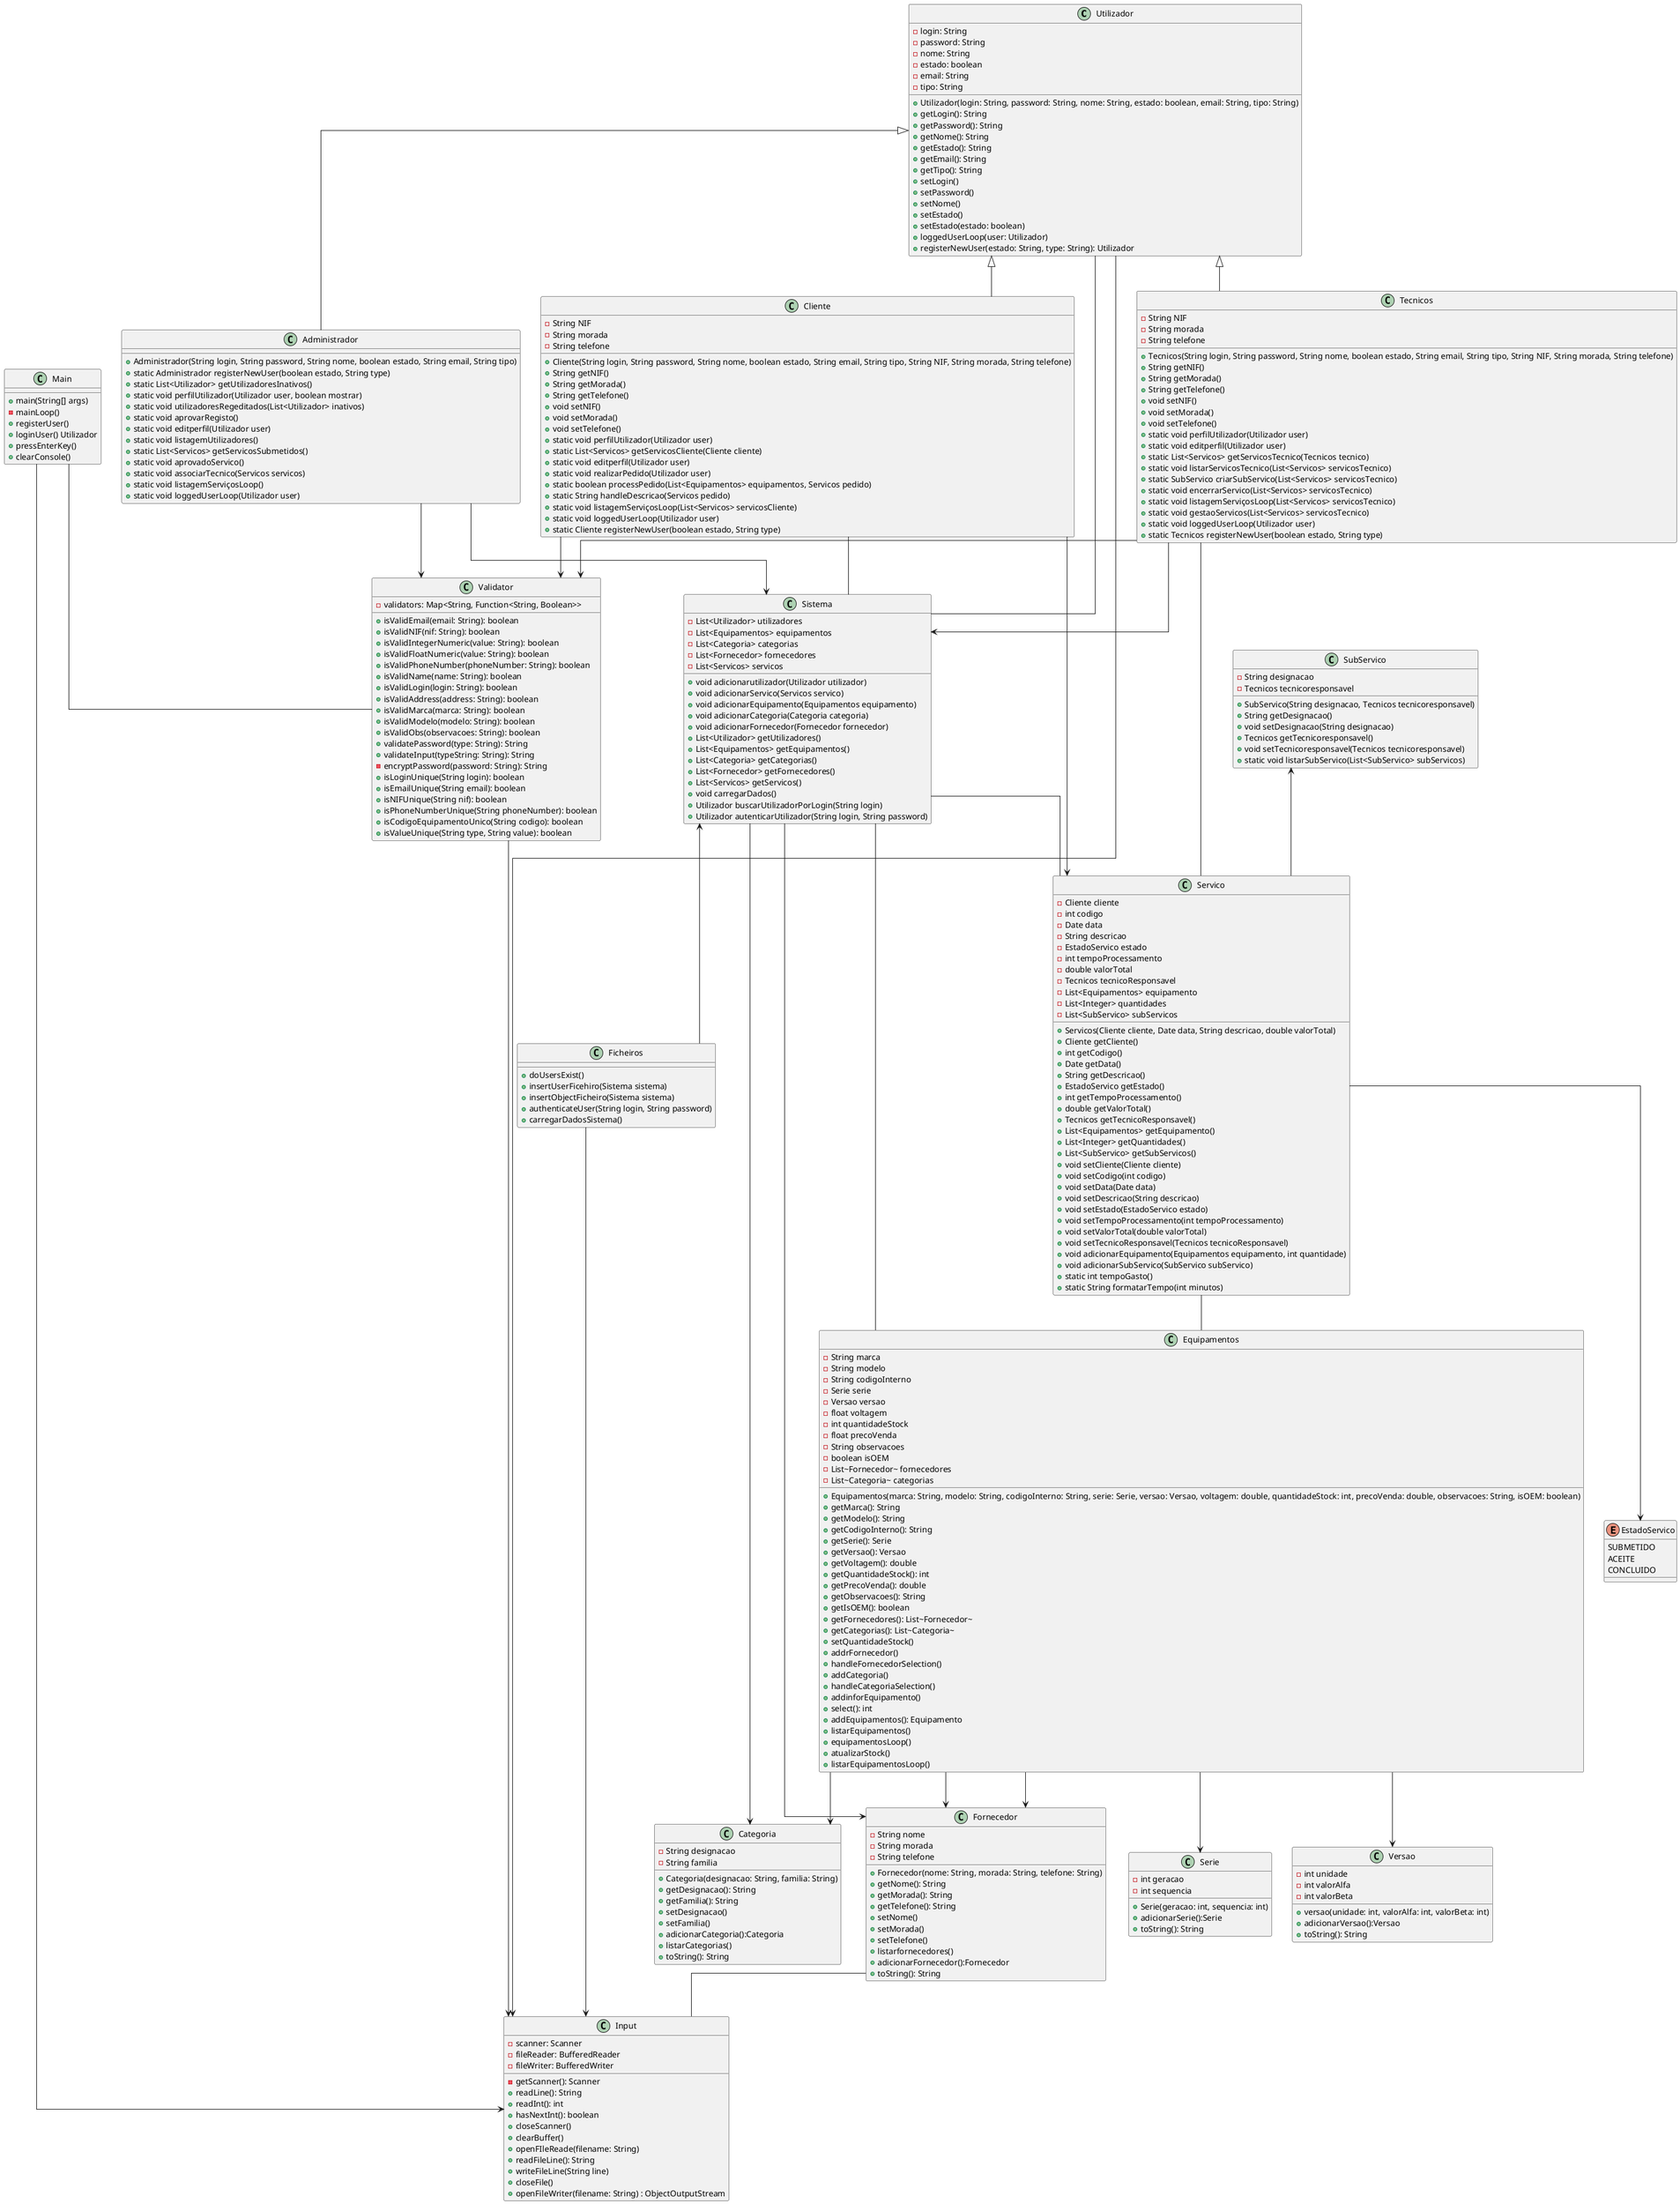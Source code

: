 @startuml diagrama
skinparam Linetype ortho
class Utilizador {
  - login: String
  - password: String
  - nome: String
  - estado: boolean
  - email: String
  - tipo: String

  + Utilizador(login: String, password: String, nome: String, estado: boolean, email: String, tipo: String)
  + getLogin(): String
  + getPassword(): String
  + getNome(): String
  + getEstado(): String
  + getEmail(): String
  + getTipo(): String
  + setLogin()
  + setPassword()
  + setNome()
  + setEstado()
  + setEstado(estado: boolean)
  + loggedUserLoop(user: Utilizador)
  + registerNewUser(estado: String, type: String): Utilizador
}

class Cliente extends Utilizador {
  - String NIF
  - String morada
  - String telefone

  + Cliente(String login, String password, String nome, boolean estado, String email, String tipo, String NIF, String morada, String telefone)
  + String getNIF()
  + String getMorada()
  + String getTelefone()
  + void setNIF()
  + void setMorada()
  + void setTelefone()
  + static void perfilUtilizador(Utilizador user)
  + static List<Servicos> getServicosCliente(Cliente cliente)
  + static void editperfil(Utilizador user)
  + static void realizarPedido(Utilizador user)
  + static boolean processPedido(List<Equipamentos> equipamentos, Servicos pedido)
  + static String handleDescricao(Servicos pedido)
  + static void listagemServiçosLoop(List<Servicos> servicosCliente)
  + static void loggedUserLoop(Utilizador user)
  + static Cliente registerNewUser(boolean estado, String type)
}

class Tecnicos extends Utilizador {
  - String NIF
  - String morada
  - String telefone

  + Tecnicos(String login, String password, String nome, boolean estado, String email, String tipo, String NIF, String morada, String telefone)
  + String getNIF()
  + String getMorada()
  + String getTelefone()
  + void setNIF()
  + void setMorada()
  + void setTelefone()
  + static void perfilUtilizador(Utilizador user)
  + static void editperfil(Utilizador user)
  + static List<Servicos> getServicosTecnico(Tecnicos tecnico)
  + static void listarServicosTecnico(List<Servicos> servicosTecnico)
  + static SubServico criarSubServico(List<Servicos> servicosTecnico)
  + static void encerrarServico(List<Servicos> servicosTecnico)
  + static void listagemServiçosLoop(List<Servicos> servicosTecnico)
  + static void gestaoServicos(List<Servicos> servicosTecnico)
  + static void loggedUserLoop(Utilizador user)
  + static Tecnicos registerNewUser(boolean estado, String type)
}

class Administrador extends Utilizador {
  + Administrador(String login, String password, String nome, boolean estado, String email, String tipo)
  + static Administrador registerNewUser(boolean estado, String type)
  + static List<Utilizador> getUtilizadoresInativos()
  + static void perfilUtilizador(Utilizador user, boolean mostrar)
  + static void utilizadoresRegeditados(List<Utilizador> inativos)
  + static void aprovarRegisto()
  + static void editperfil(Utilizador user)
  + static void listagemUtilizadores()
  + static List<Servicos> getServicosSubmetidos()
  + static void aprovadoServico()
  + static void associarTecnico(Servicos servicos)
  + static void listagemServiçosLoop()
  + static void loggedUserLoop(Utilizador user)
}

class Main {
        +main(String[] args)
        -mainLoop()
        +registerUser()
        +loginUser() Utilizador
        +pressEnterKey()
        +clearConsole()
}

class Validator {
  - validators: Map<String, Function<String, Boolean>>
  + isValidEmail(email: String): boolean
  + isValidNIF(nif: String): boolean
  + isValidIntegerNumeric(value: String): boolean
  + isValidFloatNumeric(value: String): boolean
  + isValidPhoneNumber(phoneNumber: String): boolean
  + isValidName(name: String): boolean
  + isValidLogin(login: String): boolean
  + isValidAddress(address: String): boolean
  + isValidMarca(marca: String): boolean
  + isValidModelo(modelo: String): boolean
  + isValidObs(observacoes: String): boolean
  + validatePassword(type: String): String
  + validateInput(typeString: String): String
  - encryptPassword(password: String): String
  + isLoginUnique(String login): boolean
  + isEmailUnique(String email): boolean
  + isNIFUnique(String nif): boolean
  + isPhoneNumberUnique(String phoneNumber): boolean
  + isCodigoEquipamentoUnico(String codigo): boolean
  + isValueUnique(String type, String value): boolean
}

class Ficheiros {
  + doUsersExist()
  + insertUserFicehiro(Sistema sistema)
  + insertObjectFicheiro(Sistema sistema)
  + authenticateUser(String login, String password)
  + carregarDadosSistema()
}

class Input {
  - scanner: Scanner
  - fileReader: BufferedReader
  - fileWriter: BufferedWriter
  - getScanner(): Scanner
  + readLine(): String
  + readInt(): int
  + hasNextInt(): boolean
  + closeScanner()
  + clearBuffer()
  + openFIleReade(filename: String)
  + readFileLine(): String
  + writeFileLine(String line)
  + closeFile()
  + openFileWriter(filename: String) : ObjectOutputStream
}

class Sistema {
  - List<Utilizador> utilizadores
  - List<Equipamentos> equipamentos
  - List<Categoria> categorias
  - List<Fornecedor> fornecedores
  - List<Servicos> servicos

  + void adicionarutilizador(Utilizador utilizador)
  + void adicionarServico(Servicos servico)
  + void adicionarEquipamento(Equipamentos equipamento)
  + void adicionarCategoria(Categoria categoria)
  + void adicionarFornecedor(Fornecedor fornecedor)
  + List<Utilizador> getUtilizadores()
  + List<Equipamentos> getEquipamentos()
  + List<Categoria> getCategorias()
  + List<Fornecedor> getFornecedores()
  + List<Servicos> getServicos()
  + void carregarDados()
  + Utilizador buscarUtilizadorPorLogin(String login)
  + Utilizador autenticarUtilizador(String login, String password)
}

enum EstadoServico {
    SUBMETIDO
    ACEITE
    CONCLUIDO
}

class Servico {
  - Cliente cliente
  - int codigo
  - Date data
  - String descricao
  - EstadoServico estado
  - int tempoProcessamento
  - double valorTotal
  - Tecnicos tecnicoResponsavel
  - List<Equipamentos> equipamento
  - List<Integer> quantidades
  - List<SubServico> subServicos

  + Servicos(Cliente cliente, Date data, String descricao, double valorTotal)
  + Cliente getCliente()
  + int getCodigo()
  + Date getData()
  + String getDescricao()
  + EstadoServico getEstado()
  + int getTempoProcessamento()
  + double getValorTotal()
  + Tecnicos getTecnicoResponsavel()
  + List<Equipamentos> getEquipamento()
  + List<Integer> getQuantidades()
  + List<SubServico> getSubServicos()
  + void setCliente(Cliente cliente)
  + void setCodigo(int codigo)
  + void setData(Date data)
  + void setDescricao(String descricao)
  + void setEstado(EstadoServico estado)
  + void setTempoProcessamento(int tempoProcessamento)
  + void setValorTotal(double valorTotal)
  + void setTecnicoResponsavel(Tecnicos tecnicoResponsavel)
  + void adicionarEquipamento(Equipamentos equipamento, int quantidade)
  + void adicionarSubServico(SubServico subServico)
  + static int tempoGasto()
  + static String formatarTempo(int minutos)
}

class SubServico{
  - String designacao
  - Tecnicos tecnicoresponsavel

  + SubServico(String designacao, Tecnicos tecnicoresponsavel)
  + String getDesignacao()
  + void setDesignacao(String designacao)
  + Tecnicos getTecnicoresponsavel()
  + void setTecnicoresponsavel(Tecnicos tecnicoresponsavel)
  + static void listarSubServico(List<SubServico> subServicos)
}

class Equipamentos {
    -String marca
    -String modelo
    -String codigoInterno
    -Serie serie
    -Versao versao
    -float voltagem
    -int quantidadeStock
    -float precoVenda
    -String observacoes
    -boolean isOEM
    -List~Fornecedor~ fornecedores
    -List~Categoria~ categorias
    +Equipamentos(marca: String, modelo: String, codigoInterno: String, serie: Serie, versao: Versao, voltagem: double, quantidadeStock: int, precoVenda: double, observacoes: String, isOEM: boolean)
    +getMarca(): String
    +getModelo(): String
    +getCodigoInterno(): String
    +getSerie(): Serie
    +getVersao(): Versao
    +getVoltagem(): double
    +getQuantidadeStock(): int
    +getPrecoVenda(): double
    +getObservacoes(): String
    +getIsOEM(): boolean
    +getFornecedores(): List~Fornecedor~
    +getCategorias(): List~Categoria~
    +setQuantidadeStock()
    +addrFornecedor()
    +handleFornecedorSelection()
    +addCategoria()
    +handleCategoriaSelection()
    +addinforEquipamento()
    +select(): int
    +addEquipamentos(): Equipamento
    +listarEquipamentos()
    +equipamentosLoop()
    +atualizarStock()
    +listarEquipamentosLoop()
}

class Fornecedor {
    -String nome
    -String morada
    -String telefone
    +Fornecedor(nome: String, morada: String, telefone: String)
    +getNome(): String
    +getMorada(): String
    +getTelefone(): String
    +setNome()
    +setMorada()
    +setTelefone()
    +listarfornecedores()
    +adicionarFornecedor():Fornecedor
    +toString(): String
}

class Categoria {
    -String designacao
    -String familia
    +Categoria(designacao: String, familia: String)
    +getDesignacao(): String
    +getFamilia(): String
    +setDesignacao()
    +setFamilia()
    +adicionarCategoria():Categoria
    +listarCategorias()
    +toString(): String
}

class Serie {
    -int geracao
    -int sequencia
    +Serie(geracao: int, sequencia: int)
    +adicionarSerie():Serie
    +toString(): String
}

class Versao {
    -int unidade
    -int valorAlfa
    -int valorBeta
    +versao(unidade: int, valorAlfa: int, valorBeta: int)
    +adicionarVersao():Versao
    +toString(): String
}

Sistema -- Utilizador
Sistema -- Servico
Sistema -- Equipamentos
Sistema <-- Ficheiros
Main --> Input
Main -- Validator
Tecnicos --> Validator
Tecnicos -- Servico
Tecnicos --> Sistema
Cliente --> Validator
Cliente --> Servico
Cliente -- Sistema
Administrador --> Validator
Administrador --> Sistema
Validator --> Input
Ficheiros --> Input
Utilizador --> Input
Equipamentos --> Fornecedor
Equipamentos --> Categoria
Equipamentos --> Serie
Equipamentos --> Versao
Servico -- Equipamentos
Categoria <-- Sistema
Fornecedor <-- Equipamentos
Fornecedor -- Input
Fornecedor <-- Sistema
SubServico <-- Servico
Servico --> EstadoServico